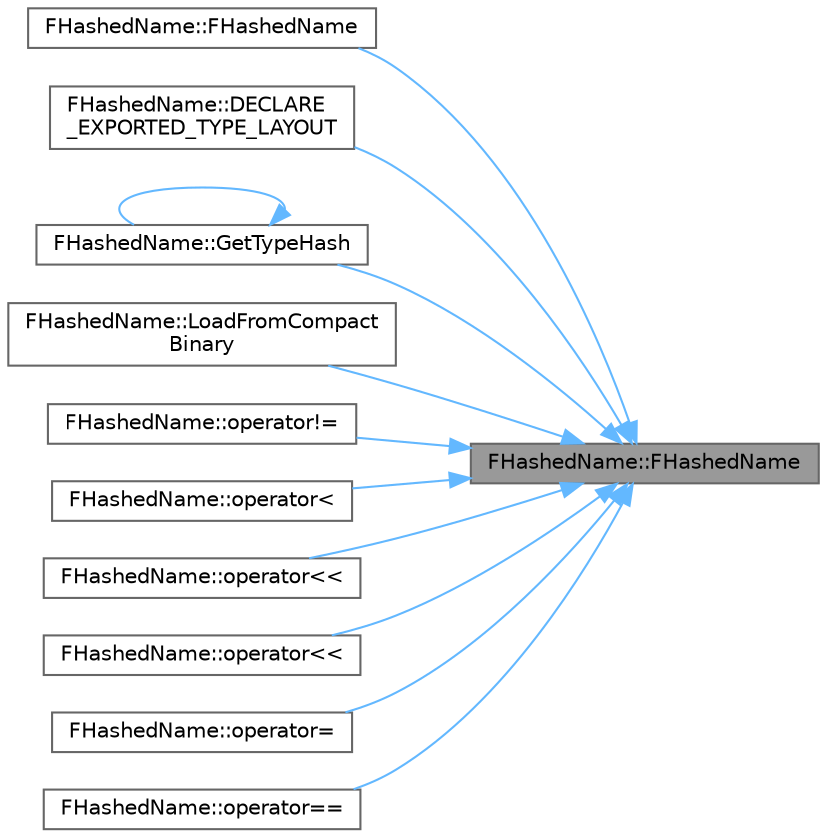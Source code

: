 digraph "FHashedName::FHashedName"
{
 // INTERACTIVE_SVG=YES
 // LATEX_PDF_SIZE
  bgcolor="transparent";
  edge [fontname=Helvetica,fontsize=10,labelfontname=Helvetica,labelfontsize=10];
  node [fontname=Helvetica,fontsize=10,shape=box,height=0.2,width=0.4];
  rankdir="RL";
  Node1 [id="Node000001",label="FHashedName::FHashedName",height=0.2,width=0.4,color="gray40", fillcolor="grey60", style="filled", fontcolor="black",tooltip=" "];
  Node1 -> Node2 [id="edge1_Node000001_Node000002",dir="back",color="steelblue1",style="solid",tooltip=" "];
  Node2 [id="Node000002",label="FHashedName::FHashedName",height=0.2,width=0.4,color="grey40", fillcolor="white", style="filled",URL="$da/d73/classFHashedName.html#ad11e8c5aa627e962f96cd6121a7bda8c",tooltip=" "];
  Node1 -> Node3 [id="edge2_Node000001_Node000003",dir="back",color="steelblue1",style="solid",tooltip=" "];
  Node3 [id="Node000003",label="FHashedName::DECLARE\l_EXPORTED_TYPE_LAYOUT",height=0.2,width=0.4,color="grey40", fillcolor="white", style="filled",URL="$da/d73/classFHashedName.html#af4d407e2a522ddc41c6745b1d0a7b567",tooltip=" "];
  Node1 -> Node4 [id="edge3_Node000001_Node000004",dir="back",color="steelblue1",style="solid",tooltip=" "];
  Node4 [id="Node000004",label="FHashedName::GetTypeHash",height=0.2,width=0.4,color="grey40", fillcolor="white", style="filled",URL="$da/d73/classFHashedName.html#a887a37f63e55e30aba5ea547ea69fde2",tooltip=" "];
  Node4 -> Node4 [id="edge4_Node000004_Node000004",dir="back",color="steelblue1",style="solid",tooltip=" "];
  Node1 -> Node5 [id="edge5_Node000001_Node000005",dir="back",color="steelblue1",style="solid",tooltip=" "];
  Node5 [id="Node000005",label="FHashedName::LoadFromCompact\lBinary",height=0.2,width=0.4,color="grey40", fillcolor="white", style="filled",URL="$da/d73/classFHashedName.html#a7c5f48e4f17c49ee61fba2de7b8dd56e",tooltip=" "];
  Node1 -> Node6 [id="edge6_Node000001_Node000006",dir="back",color="steelblue1",style="solid",tooltip=" "];
  Node6 [id="Node000006",label="FHashedName::operator!=",height=0.2,width=0.4,color="grey40", fillcolor="white", style="filled",URL="$da/d73/classFHashedName.html#a73e75afc026e4892f9411c64bd58ea49",tooltip=" "];
  Node1 -> Node7 [id="edge7_Node000001_Node000007",dir="back",color="steelblue1",style="solid",tooltip=" "];
  Node7 [id="Node000007",label="FHashedName::operator\<",height=0.2,width=0.4,color="grey40", fillcolor="white", style="filled",URL="$da/d73/classFHashedName.html#add1d4f5efb42dd0fc56fd5d5bcb234a1",tooltip="For sorting by name."];
  Node1 -> Node8 [id="edge8_Node000001_Node000008",dir="back",color="steelblue1",style="solid",tooltip=" "];
  Node8 [id="Node000008",label="FHashedName::operator\<\<",height=0.2,width=0.4,color="grey40", fillcolor="white", style="filled",URL="$da/d73/classFHashedName.html#aae470a13b8f305d0d5549449bccd8059",tooltip=" "];
  Node1 -> Node9 [id="edge9_Node000001_Node000009",dir="back",color="steelblue1",style="solid",tooltip=" "];
  Node9 [id="Node000009",label="FHashedName::operator\<\<",height=0.2,width=0.4,color="grey40", fillcolor="white", style="filled",URL="$da/d73/classFHashedName.html#a782bb47f0fc8449bba1ee864da635b7d",tooltip=" "];
  Node1 -> Node10 [id="edge10_Node000001_Node000010",dir="back",color="steelblue1",style="solid",tooltip=" "];
  Node10 [id="Node000010",label="FHashedName::operator=",height=0.2,width=0.4,color="grey40", fillcolor="white", style="filled",URL="$da/d73/classFHashedName.html#a7ca5e0e8fa8f4dc1537f71e212a654ca",tooltip=" "];
  Node1 -> Node11 [id="edge11_Node000001_Node000011",dir="back",color="steelblue1",style="solid",tooltip=" "];
  Node11 [id="Node000011",label="FHashedName::operator==",height=0.2,width=0.4,color="grey40", fillcolor="white", style="filled",URL="$da/d73/classFHashedName.html#a66ad24fc89be20a68421c84380e3bb22",tooltip=" "];
}
